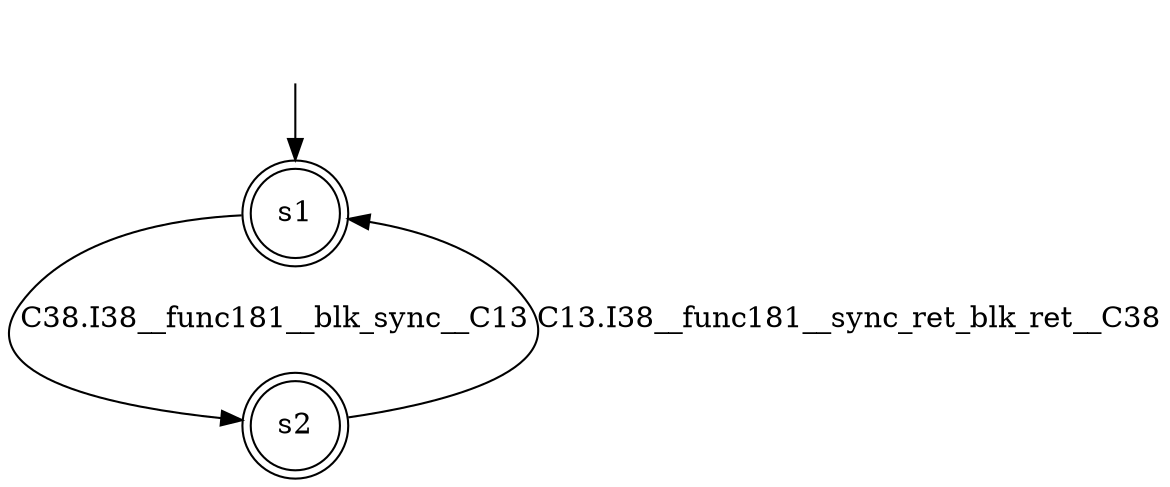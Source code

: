 digraph automaton {
	1 [label=<s1> shape="doublecircle"];
	2 [label=<s2> shape="doublecircle"];
	__init1 [label=<> shape="none"];
	__init1 -> 1;
	1 -> 2 [label=<C38.I38__func181__blk_sync__C13> id="1-0-2"];
	2 -> 1 [label=<C13.I38__func181__sync_ret_blk_ret__C38> id="2-0-1"];
}
